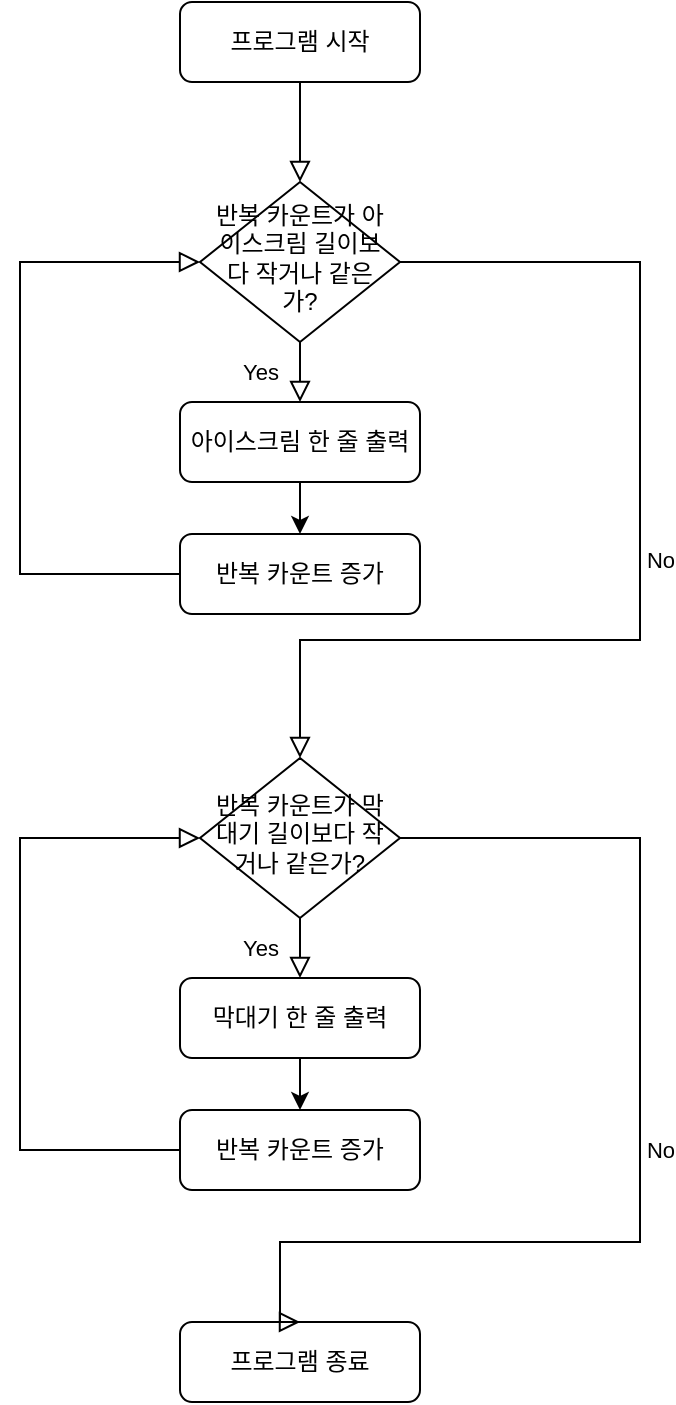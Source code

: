 <mxfile version="15.9.1" type="device"><diagram id="C5RBs43oDa-KdzZeNtuy" name="Page-1"><mxGraphModel dx="1624" dy="896" grid="1" gridSize="10" guides="1" tooltips="1" connect="1" arrows="1" fold="1" page="1" pageScale="1" pageWidth="827" pageHeight="1169" math="0" shadow="0"><root><mxCell id="WIyWlLk6GJQsqaUBKTNV-0"/><mxCell id="WIyWlLk6GJQsqaUBKTNV-1" parent="WIyWlLk6GJQsqaUBKTNV-0"/><mxCell id="WIyWlLk6GJQsqaUBKTNV-2" value="" style="rounded=0;html=1;jettySize=auto;orthogonalLoop=1;fontSize=11;endArrow=block;endFill=0;endSize=8;strokeWidth=1;shadow=0;labelBackgroundColor=none;edgeStyle=orthogonalEdgeStyle;" parent="WIyWlLk6GJQsqaUBKTNV-1" source="WIyWlLk6GJQsqaUBKTNV-3" target="WIyWlLk6GJQsqaUBKTNV-6" edge="1"><mxGeometry relative="1" as="geometry"/></mxCell><mxCell id="WIyWlLk6GJQsqaUBKTNV-3" value="프로그램 시작" style="rounded=1;whiteSpace=wrap;html=1;fontSize=12;glass=0;strokeWidth=1;shadow=0;" parent="WIyWlLk6GJQsqaUBKTNV-1" vertex="1"><mxGeometry x="160" y="80" width="120" height="40" as="geometry"/></mxCell><mxCell id="WIyWlLk6GJQsqaUBKTNV-4" value="Yes" style="rounded=0;html=1;jettySize=auto;orthogonalLoop=1;fontSize=11;endArrow=block;endFill=0;endSize=8;strokeWidth=1;shadow=0;labelBackgroundColor=none;edgeStyle=orthogonalEdgeStyle;entryX=0.5;entryY=0;entryDx=0;entryDy=0;" parent="WIyWlLk6GJQsqaUBKTNV-1" source="WIyWlLk6GJQsqaUBKTNV-6" target="3HRAFF6c4bX0yd0IlFK6-0" edge="1"><mxGeometry y="20" relative="1" as="geometry"><mxPoint as="offset"/></mxGeometry></mxCell><mxCell id="WIyWlLk6GJQsqaUBKTNV-5" value="No" style="edgeStyle=orthogonalEdgeStyle;rounded=0;html=1;jettySize=auto;orthogonalLoop=1;fontSize=11;endArrow=block;endFill=0;endSize=8;strokeWidth=1;shadow=0;labelBackgroundColor=none;exitX=1;exitY=0.5;exitDx=0;exitDy=0;entryX=0.5;entryY=0;entryDx=0;entryDy=0;" parent="WIyWlLk6GJQsqaUBKTNV-1" source="WIyWlLk6GJQsqaUBKTNV-6" target="3HRAFF6c4bX0yd0IlFK6-12" edge="1"><mxGeometry y="10" relative="1" as="geometry"><mxPoint as="offset"/><mxPoint x="270" y="177" as="sourcePoint"/><mxPoint x="220" y="450" as="targetPoint"/><Array as="points"><mxPoint x="390" y="210"/><mxPoint x="390" y="399"/><mxPoint x="220" y="399"/></Array></mxGeometry></mxCell><mxCell id="WIyWlLk6GJQsqaUBKTNV-6" value="반복 카운트가 아이스크림 길이보다 작거나 같은가?" style="rhombus;whiteSpace=wrap;html=1;shadow=0;fontFamily=Helvetica;fontSize=12;align=center;strokeWidth=1;spacing=6;spacingTop=-4;" parent="WIyWlLk6GJQsqaUBKTNV-1" vertex="1"><mxGeometry x="170" y="170" width="100" height="80" as="geometry"/></mxCell><mxCell id="WIyWlLk6GJQsqaUBKTNV-11" value="프로그램 종료" style="rounded=1;whiteSpace=wrap;html=1;fontSize=12;glass=0;strokeWidth=1;shadow=0;" parent="WIyWlLk6GJQsqaUBKTNV-1" vertex="1"><mxGeometry x="160" y="740" width="120" height="40" as="geometry"/></mxCell><mxCell id="3HRAFF6c4bX0yd0IlFK6-0" value="아이스크림 한 줄 출력" style="rounded=1;whiteSpace=wrap;html=1;fontSize=12;glass=0;strokeWidth=1;shadow=0;" vertex="1" parent="WIyWlLk6GJQsqaUBKTNV-1"><mxGeometry x="160" y="280" width="120" height="40" as="geometry"/></mxCell><mxCell id="3HRAFF6c4bX0yd0IlFK6-1" value="반복 카운트 증가" style="rounded=1;whiteSpace=wrap;html=1;fontSize=12;glass=0;strokeWidth=1;shadow=0;" vertex="1" parent="WIyWlLk6GJQsqaUBKTNV-1"><mxGeometry x="160" y="346" width="120" height="40" as="geometry"/></mxCell><mxCell id="3HRAFF6c4bX0yd0IlFK6-7" value="" style="endArrow=classic;html=1;rounded=0;exitX=0.5;exitY=1;exitDx=0;exitDy=0;entryX=0.5;entryY=0;entryDx=0;entryDy=0;" edge="1" parent="WIyWlLk6GJQsqaUBKTNV-1" source="3HRAFF6c4bX0yd0IlFK6-0" target="3HRAFF6c4bX0yd0IlFK6-1"><mxGeometry width="50" height="50" relative="1" as="geometry"><mxPoint x="390" y="330" as="sourcePoint"/><mxPoint x="470" y="340" as="targetPoint"/></mxGeometry></mxCell><mxCell id="3HRAFF6c4bX0yd0IlFK6-10" value="" style="rounded=0;html=1;jettySize=auto;orthogonalLoop=1;fontSize=11;endArrow=block;endFill=0;endSize=8;strokeWidth=1;shadow=0;labelBackgroundColor=none;edgeStyle=orthogonalEdgeStyle;exitX=0;exitY=0.5;exitDx=0;exitDy=0;entryX=0;entryY=0.5;entryDx=0;entryDy=0;" edge="1" parent="WIyWlLk6GJQsqaUBKTNV-1" source="3HRAFF6c4bX0yd0IlFK6-1" target="WIyWlLk6GJQsqaUBKTNV-6"><mxGeometry relative="1" as="geometry"><mxPoint x="70" y="360" as="sourcePoint"/><mxPoint x="70" y="410" as="targetPoint"/><Array as="points"><mxPoint x="80" y="366"/><mxPoint x="80" y="210"/></Array></mxGeometry></mxCell><mxCell id="3HRAFF6c4bX0yd0IlFK6-11" value="Yes" style="rounded=0;html=1;jettySize=auto;orthogonalLoop=1;fontSize=11;endArrow=block;endFill=0;endSize=8;strokeWidth=1;shadow=0;labelBackgroundColor=none;edgeStyle=orthogonalEdgeStyle;entryX=0.5;entryY=0;entryDx=0;entryDy=0;" edge="1" parent="WIyWlLk6GJQsqaUBKTNV-1" source="3HRAFF6c4bX0yd0IlFK6-12" target="3HRAFF6c4bX0yd0IlFK6-13"><mxGeometry y="20" relative="1" as="geometry"><mxPoint as="offset"/></mxGeometry></mxCell><mxCell id="3HRAFF6c4bX0yd0IlFK6-12" value="반복 카운트가 막대기 길이보다 작거나 같은가?" style="rhombus;whiteSpace=wrap;html=1;shadow=0;fontFamily=Helvetica;fontSize=12;align=center;strokeWidth=1;spacing=6;spacingTop=-4;" vertex="1" parent="WIyWlLk6GJQsqaUBKTNV-1"><mxGeometry x="170" y="458" width="100" height="80" as="geometry"/></mxCell><mxCell id="3HRAFF6c4bX0yd0IlFK6-13" value="막대기 한 줄 출력" style="rounded=1;whiteSpace=wrap;html=1;fontSize=12;glass=0;strokeWidth=1;shadow=0;" vertex="1" parent="WIyWlLk6GJQsqaUBKTNV-1"><mxGeometry x="160" y="568" width="120" height="40" as="geometry"/></mxCell><mxCell id="3HRAFF6c4bX0yd0IlFK6-14" value="반복 카운트 증가" style="rounded=1;whiteSpace=wrap;html=1;fontSize=12;glass=0;strokeWidth=1;shadow=0;" vertex="1" parent="WIyWlLk6GJQsqaUBKTNV-1"><mxGeometry x="160" y="634" width="120" height="40" as="geometry"/></mxCell><mxCell id="3HRAFF6c4bX0yd0IlFK6-15" value="" style="endArrow=classic;html=1;rounded=0;exitX=0.5;exitY=1;exitDx=0;exitDy=0;entryX=0.5;entryY=0;entryDx=0;entryDy=0;" edge="1" parent="WIyWlLk6GJQsqaUBKTNV-1" source="3HRAFF6c4bX0yd0IlFK6-13" target="3HRAFF6c4bX0yd0IlFK6-14"><mxGeometry width="50" height="50" relative="1" as="geometry"><mxPoint x="390" y="618" as="sourcePoint"/><mxPoint x="470" y="628" as="targetPoint"/></mxGeometry></mxCell><mxCell id="3HRAFF6c4bX0yd0IlFK6-16" value="" style="rounded=0;html=1;jettySize=auto;orthogonalLoop=1;fontSize=11;endArrow=block;endFill=0;endSize=8;strokeWidth=1;shadow=0;labelBackgroundColor=none;edgeStyle=orthogonalEdgeStyle;exitX=0;exitY=0.5;exitDx=0;exitDy=0;entryX=0;entryY=0.5;entryDx=0;entryDy=0;" edge="1" parent="WIyWlLk6GJQsqaUBKTNV-1" source="3HRAFF6c4bX0yd0IlFK6-14" target="3HRAFF6c4bX0yd0IlFK6-12"><mxGeometry relative="1" as="geometry"><mxPoint x="169" y="366" as="sourcePoint"/><mxPoint x="179" y="210" as="targetPoint"/><Array as="points"><mxPoint x="80" y="654"/><mxPoint x="80" y="498"/></Array></mxGeometry></mxCell><mxCell id="3HRAFF6c4bX0yd0IlFK6-18" value="No" style="edgeStyle=orthogonalEdgeStyle;rounded=0;html=1;jettySize=auto;orthogonalLoop=1;fontSize=11;endArrow=block;endFill=0;endSize=8;strokeWidth=1;shadow=0;labelBackgroundColor=none;exitX=1;exitY=0.5;exitDx=0;exitDy=0;entryX=0.5;entryY=0;entryDx=0;entryDy=0;" edge="1" parent="WIyWlLk6GJQsqaUBKTNV-1" source="3HRAFF6c4bX0yd0IlFK6-12" target="WIyWlLk6GJQsqaUBKTNV-11"><mxGeometry y="10" relative="1" as="geometry"><mxPoint as="offset"/><mxPoint x="400" y="464" as="sourcePoint"/><mxPoint x="350" y="712" as="targetPoint"/><Array as="points"><mxPoint x="390" y="498"/><mxPoint x="390" y="700"/><mxPoint x="210" y="700"/></Array></mxGeometry></mxCell></root></mxGraphModel></diagram></mxfile>